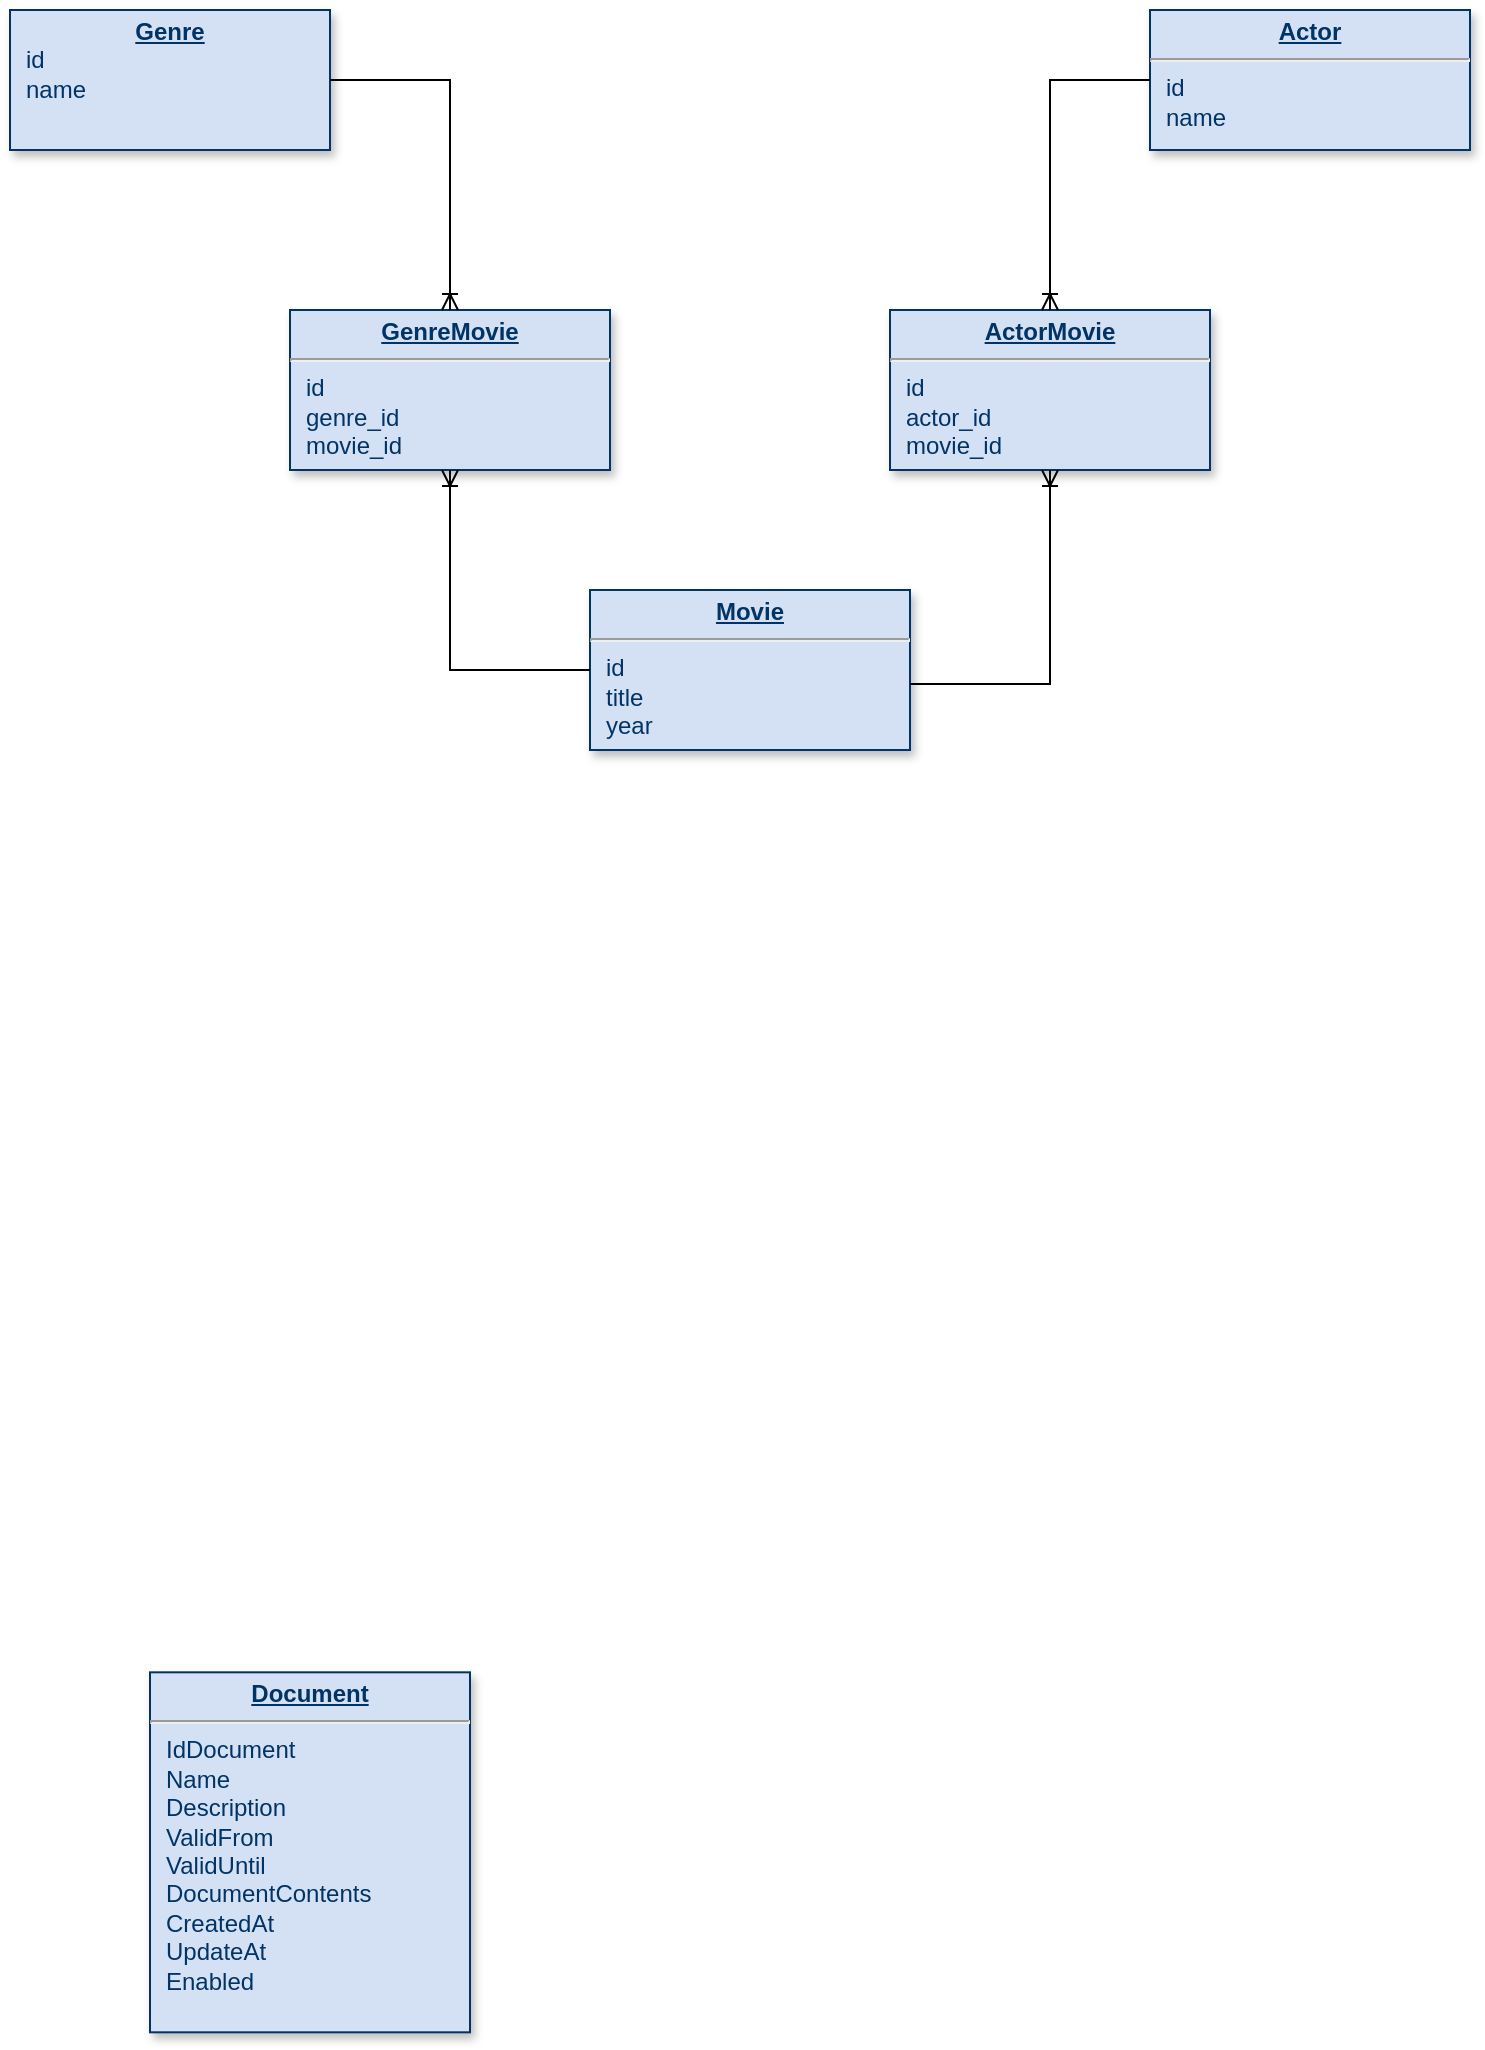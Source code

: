 <mxfile version="15.8.7" type="device"><diagram name="Page-1" id="efa7a0a1-bf9b-a30e-e6df-94a7791c09e9"><mxGraphModel dx="946" dy="607" grid="1" gridSize="10" guides="1" tooltips="1" connect="1" arrows="1" fold="1" page="1" pageScale="1" pageWidth="826" pageHeight="1169" background="none" math="0" shadow="0"><root><mxCell id="0"/><mxCell id="1" parent="0"/><mxCell id="25" value="&lt;p style=&quot;margin: 4px 0px 0px ; text-align: center&quot;&gt;&lt;b&gt;&lt;u&gt;Actor&lt;/u&gt;&lt;/b&gt;&lt;br&gt;&lt;/p&gt;&lt;hr&gt;&lt;p style=&quot;margin: 0px ; margin-left: 8px&quot;&gt;id&lt;br&gt;&lt;/p&gt;&lt;p style=&quot;margin: 0px ; margin-left: 8px&quot;&gt;name&lt;br&gt;&lt;/p&gt;" style="verticalAlign=top;align=left;overflow=fill;fontSize=12;fontFamily=Helvetica;html=1;strokeColor=#003366;shadow=1;fillColor=#D4E1F5;fontColor=#003366" parent="1" vertex="1"><mxGeometry x="630" y="50" width="160" height="70" as="geometry"/></mxCell><mxCell id="28" value="&lt;p style=&quot;margin: 0px; margin-top: 4px; text-align: center; text-decoration: underline;&quot;&gt;&lt;strong&gt;Document&lt;/strong&gt;&lt;/p&gt;&lt;hr /&gt;&lt;p style=&quot;margin: 0px; margin-left: 8px;&quot;&gt;IdDocument&lt;/p&gt;&lt;p style=&quot;margin: 0px; margin-left: 8px;&quot;&gt;Name&lt;/p&gt;&lt;p style=&quot;margin: 0px; margin-left: 8px;&quot;&gt;Description&lt;/p&gt;&lt;p style=&quot;margin: 0px; margin-left: 8px;&quot;&gt;ValidFrom&lt;/p&gt;&lt;p style=&quot;margin: 0px; margin-left: 8px;&quot;&gt;ValidUntil&lt;/p&gt;&lt;p style=&quot;margin: 0px; margin-left: 8px;&quot;&gt;DocumentContents&lt;/p&gt;&lt;p style=&quot;margin: 0px; margin-left: 8px;&quot;&gt;CreatedAt&lt;/p&gt;&lt;p style=&quot;margin: 0px; margin-left: 8px;&quot;&gt;UpdateAt&lt;/p&gt;&lt;p style=&quot;margin: 0px; margin-left: 8px;&quot;&gt;Enabled&lt;/p&gt;" style="verticalAlign=top;align=left;overflow=fill;fontSize=12;fontFamily=Helvetica;html=1;strokeColor=#003366;shadow=1;fillColor=#D4E1F5;fontColor=#003366" parent="1" vertex="1"><mxGeometry x="130.0" y="881.16" width="160" height="180" as="geometry"/></mxCell><mxCell id="FpiKkywve93VM5Ku6zYN-114" value="&lt;p style=&quot;margin: 4px 0px 0px ; text-align: center&quot;&gt;&lt;b&gt;&lt;u&gt;ActorMovie&lt;/u&gt;&lt;/b&gt;&lt;br&gt;&lt;/p&gt;&lt;hr&gt;&lt;p style=&quot;margin: 0px ; margin-left: 8px&quot;&gt;id&lt;/p&gt;&lt;p style=&quot;margin: 0px ; margin-left: 8px&quot;&gt;actor_id&lt;br&gt;&lt;/p&gt;&lt;p style=&quot;margin: 0px ; margin-left: 8px&quot;&gt;movie_id&lt;br&gt;&lt;/p&gt;" style="verticalAlign=top;align=left;overflow=fill;fontSize=12;fontFamily=Helvetica;html=1;strokeColor=#003366;shadow=1;fillColor=#D4E1F5;fontColor=#003366" vertex="1" parent="1"><mxGeometry x="500" y="200" width="160" height="80" as="geometry"/></mxCell><mxCell id="FpiKkywve93VM5Ku6zYN-115" value="&lt;p style=&quot;margin: 4px 0px 0px ; text-align: center&quot;&gt;&lt;/p&gt;&lt;div style=&quot;text-align: center&quot;&gt;&lt;span&gt;&lt;b&gt;&lt;u&gt;Genre&lt;/u&gt;&lt;/b&gt;&lt;/span&gt;&lt;/div&gt;&lt;p style=&quot;margin: 0px ; margin-left: 8px&quot;&gt;id&lt;br&gt;&lt;/p&gt;&lt;p style=&quot;margin: 0px ; margin-left: 8px&quot;&gt;name&lt;br&gt;&lt;/p&gt;" style="verticalAlign=top;align=left;overflow=fill;fontSize=12;fontFamily=Helvetica;html=1;strokeColor=#003366;shadow=1;fillColor=#D4E1F5;fontColor=#003366" vertex="1" parent="1"><mxGeometry x="60" y="50" width="160" height="70" as="geometry"/></mxCell><mxCell id="FpiKkywve93VM5Ku6zYN-116" value="&lt;p style=&quot;margin: 4px 0px 0px ; text-align: center&quot;&gt;&lt;b&gt;&lt;u&gt;GenreMovie&lt;/u&gt;&lt;/b&gt;&lt;br&gt;&lt;/p&gt;&lt;hr&gt;&lt;p style=&quot;margin: 0px ; margin-left: 8px&quot;&gt;id&lt;br&gt;&lt;/p&gt;&lt;p style=&quot;margin: 0px ; margin-left: 8px&quot;&gt;genre_id&lt;br&gt;&lt;/p&gt;&lt;p style=&quot;margin: 0px ; margin-left: 8px&quot;&gt;movie_id&lt;br&gt;&lt;/p&gt;" style="verticalAlign=top;align=left;overflow=fill;fontSize=12;fontFamily=Helvetica;html=1;strokeColor=#003366;shadow=1;fillColor=#D4E1F5;fontColor=#003366" vertex="1" parent="1"><mxGeometry x="200" y="200" width="160" height="80" as="geometry"/></mxCell><mxCell id="FpiKkywve93VM5Ku6zYN-118" value="&lt;p style=&quot;margin: 4px 0px 0px ; text-align: center&quot;&gt;&lt;b&gt;&lt;u&gt;Movie&lt;/u&gt;&lt;/b&gt;&lt;br&gt;&lt;/p&gt;&lt;hr&gt;&lt;p style=&quot;margin: 0px ; margin-left: 8px&quot;&gt;id&lt;br&gt;&lt;/p&gt;&lt;p style=&quot;margin: 0px ; margin-left: 8px&quot;&gt;title&lt;br&gt;&lt;/p&gt;&lt;p style=&quot;margin: 0px ; margin-left: 8px&quot;&gt;year&lt;br&gt;&lt;/p&gt;" style="verticalAlign=top;align=left;overflow=fill;fontSize=12;fontFamily=Helvetica;html=1;strokeColor=#003366;shadow=1;fillColor=#D4E1F5;fontColor=#003366" vertex="1" parent="1"><mxGeometry x="350" y="340" width="160" height="80" as="geometry"/></mxCell><mxCell id="FpiKkywve93VM5Ku6zYN-121" value="" style="edgeStyle=orthogonalEdgeStyle;fontSize=12;html=1;endArrow=ERoneToMany;rounded=0;exitX=1;exitY=0.5;exitDx=0;exitDy=0;entryX=0.5;entryY=0;entryDx=0;entryDy=0;" edge="1" parent="1" source="FpiKkywve93VM5Ku6zYN-115" target="FpiKkywve93VM5Ku6zYN-116"><mxGeometry width="100" height="100" relative="1" as="geometry"><mxPoint x="80" y="420" as="sourcePoint"/><mxPoint x="180" y="320" as="targetPoint"/></mxGeometry></mxCell><mxCell id="FpiKkywve93VM5Ku6zYN-122" value="" style="edgeStyle=orthogonalEdgeStyle;fontSize=12;html=1;endArrow=ERoneToMany;rounded=0;exitX=0;exitY=0.5;exitDx=0;exitDy=0;entryX=0.5;entryY=1;entryDx=0;entryDy=0;" edge="1" parent="1" source="FpiKkywve93VM5Ku6zYN-118" target="FpiKkywve93VM5Ku6zYN-116"><mxGeometry width="100" height="100" relative="1" as="geometry"><mxPoint x="230" y="490" as="sourcePoint"/><mxPoint x="330" y="390" as="targetPoint"/></mxGeometry></mxCell><mxCell id="FpiKkywve93VM5Ku6zYN-123" value="" style="edgeStyle=orthogonalEdgeStyle;fontSize=12;html=1;endArrow=ERoneToMany;rounded=0;exitX=0;exitY=0.5;exitDx=0;exitDy=0;entryX=0.5;entryY=0;entryDx=0;entryDy=0;" edge="1" parent="1" source="25" target="FpiKkywve93VM5Ku6zYN-114"><mxGeometry width="100" height="100" relative="1" as="geometry"><mxPoint x="710" y="270" as="sourcePoint"/><mxPoint x="810" y="170" as="targetPoint"/></mxGeometry></mxCell><mxCell id="FpiKkywve93VM5Ku6zYN-124" value="" style="edgeStyle=orthogonalEdgeStyle;fontSize=12;html=1;endArrow=ERoneToMany;rounded=0;exitX=1;exitY=0.588;exitDx=0;exitDy=0;exitPerimeter=0;entryX=0.5;entryY=1;entryDx=0;entryDy=0;" edge="1" parent="1" source="FpiKkywve93VM5Ku6zYN-118" target="FpiKkywve93VM5Ku6zYN-114"><mxGeometry width="100" height="100" relative="1" as="geometry"><mxPoint x="630" y="470" as="sourcePoint"/><mxPoint x="730" y="370" as="targetPoint"/></mxGeometry></mxCell></root></mxGraphModel></diagram></mxfile>